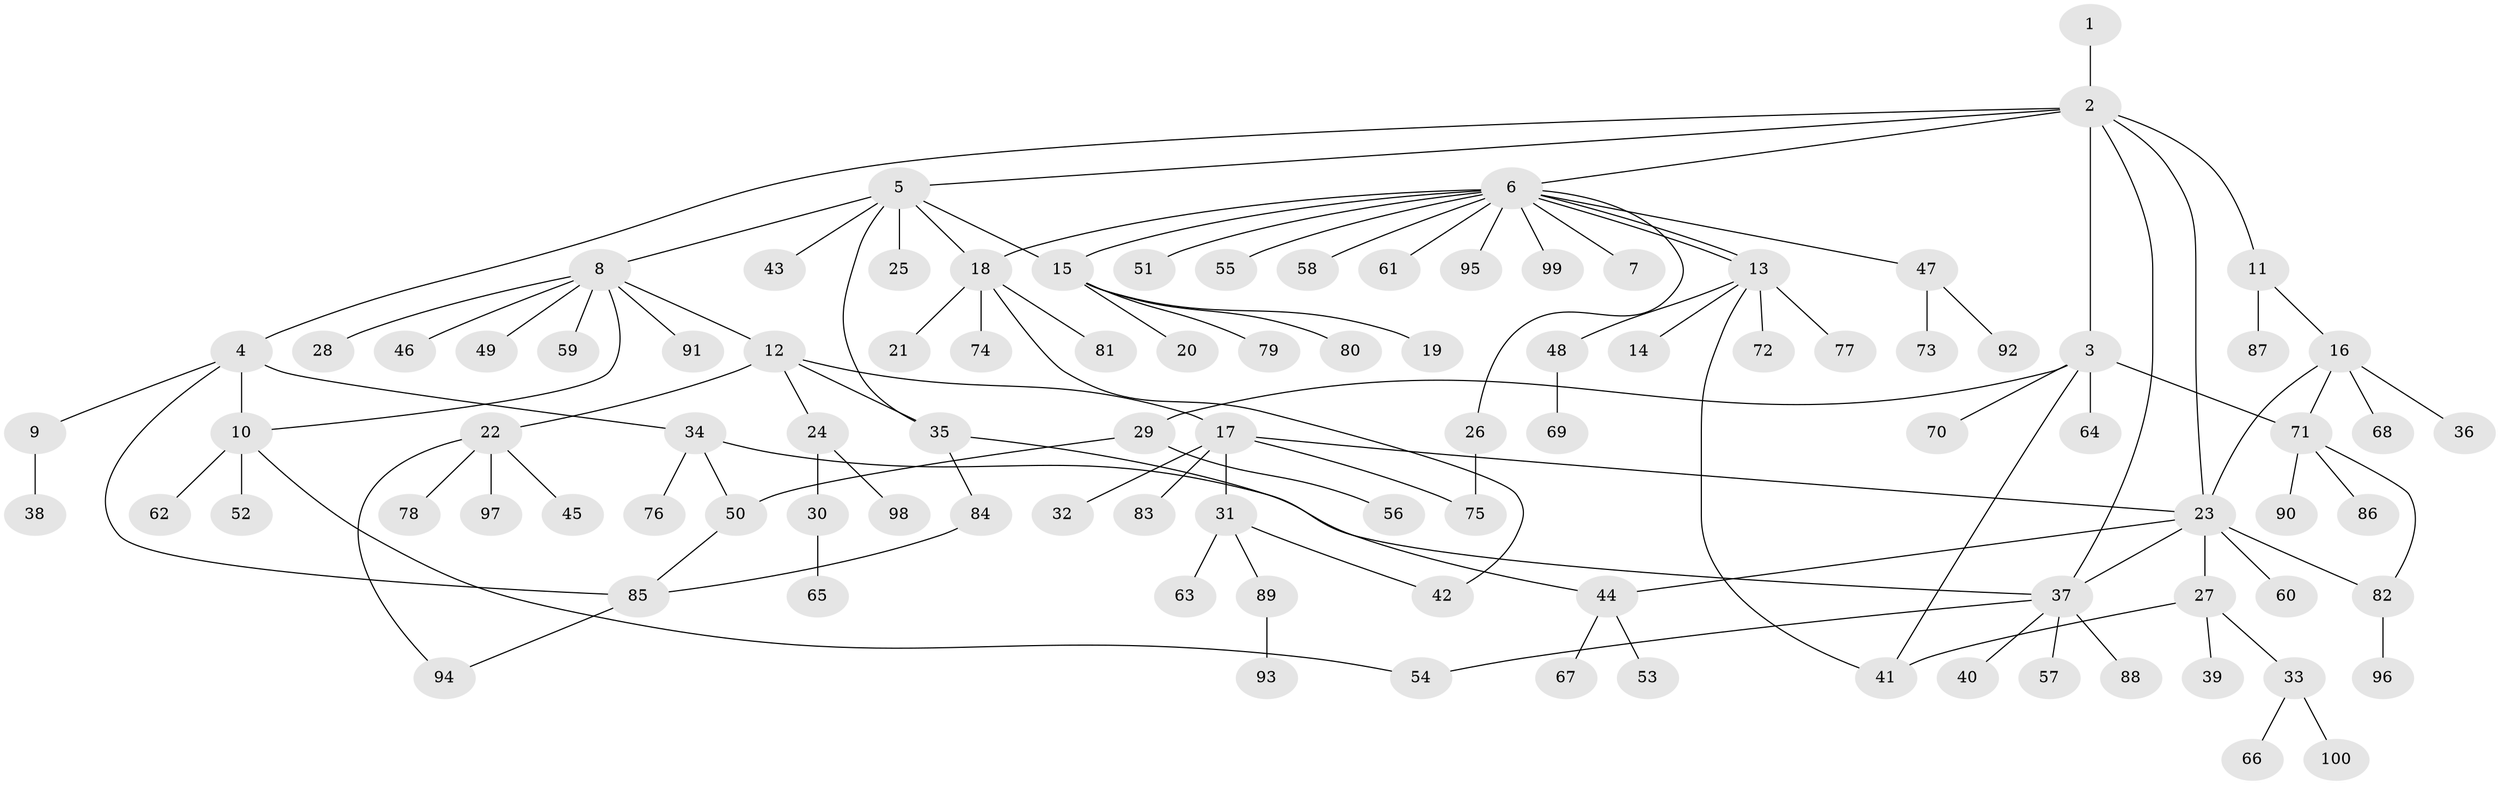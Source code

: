 // Generated by graph-tools (version 1.1) at 2025/11/02/21/25 10:11:09]
// undirected, 100 vertices, 120 edges
graph export_dot {
graph [start="1"]
  node [color=gray90,style=filled];
  1;
  2;
  3;
  4;
  5;
  6;
  7;
  8;
  9;
  10;
  11;
  12;
  13;
  14;
  15;
  16;
  17;
  18;
  19;
  20;
  21;
  22;
  23;
  24;
  25;
  26;
  27;
  28;
  29;
  30;
  31;
  32;
  33;
  34;
  35;
  36;
  37;
  38;
  39;
  40;
  41;
  42;
  43;
  44;
  45;
  46;
  47;
  48;
  49;
  50;
  51;
  52;
  53;
  54;
  55;
  56;
  57;
  58;
  59;
  60;
  61;
  62;
  63;
  64;
  65;
  66;
  67;
  68;
  69;
  70;
  71;
  72;
  73;
  74;
  75;
  76;
  77;
  78;
  79;
  80;
  81;
  82;
  83;
  84;
  85;
  86;
  87;
  88;
  89;
  90;
  91;
  92;
  93;
  94;
  95;
  96;
  97;
  98;
  99;
  100;
  1 -- 2;
  2 -- 3;
  2 -- 4;
  2 -- 5;
  2 -- 6;
  2 -- 11;
  2 -- 23;
  2 -- 37;
  3 -- 29;
  3 -- 41;
  3 -- 64;
  3 -- 70;
  3 -- 71;
  4 -- 9;
  4 -- 10;
  4 -- 34;
  4 -- 85;
  5 -- 8;
  5 -- 15;
  5 -- 18;
  5 -- 25;
  5 -- 35;
  5 -- 43;
  6 -- 7;
  6 -- 13;
  6 -- 13;
  6 -- 15;
  6 -- 18;
  6 -- 26;
  6 -- 47;
  6 -- 51;
  6 -- 55;
  6 -- 58;
  6 -- 61;
  6 -- 95;
  6 -- 99;
  8 -- 10;
  8 -- 12;
  8 -- 28;
  8 -- 46;
  8 -- 49;
  8 -- 59;
  8 -- 91;
  9 -- 38;
  10 -- 52;
  10 -- 54;
  10 -- 62;
  11 -- 16;
  11 -- 87;
  12 -- 17;
  12 -- 22;
  12 -- 24;
  12 -- 35;
  13 -- 14;
  13 -- 41;
  13 -- 48;
  13 -- 72;
  13 -- 77;
  15 -- 19;
  15 -- 20;
  15 -- 79;
  15 -- 80;
  16 -- 23;
  16 -- 36;
  16 -- 68;
  16 -- 71;
  17 -- 23;
  17 -- 31;
  17 -- 32;
  17 -- 75;
  17 -- 83;
  18 -- 21;
  18 -- 42;
  18 -- 74;
  18 -- 81;
  22 -- 45;
  22 -- 78;
  22 -- 94;
  22 -- 97;
  23 -- 27;
  23 -- 37;
  23 -- 44;
  23 -- 60;
  23 -- 82;
  24 -- 30;
  24 -- 98;
  26 -- 75;
  27 -- 33;
  27 -- 39;
  27 -- 41;
  29 -- 50;
  29 -- 56;
  30 -- 65;
  31 -- 42;
  31 -- 63;
  31 -- 89;
  33 -- 66;
  33 -- 100;
  34 -- 37;
  34 -- 50;
  34 -- 76;
  35 -- 44;
  35 -- 84;
  37 -- 40;
  37 -- 54;
  37 -- 57;
  37 -- 88;
  44 -- 53;
  44 -- 67;
  47 -- 73;
  47 -- 92;
  48 -- 69;
  50 -- 85;
  71 -- 82;
  71 -- 86;
  71 -- 90;
  82 -- 96;
  84 -- 85;
  85 -- 94;
  89 -- 93;
}
